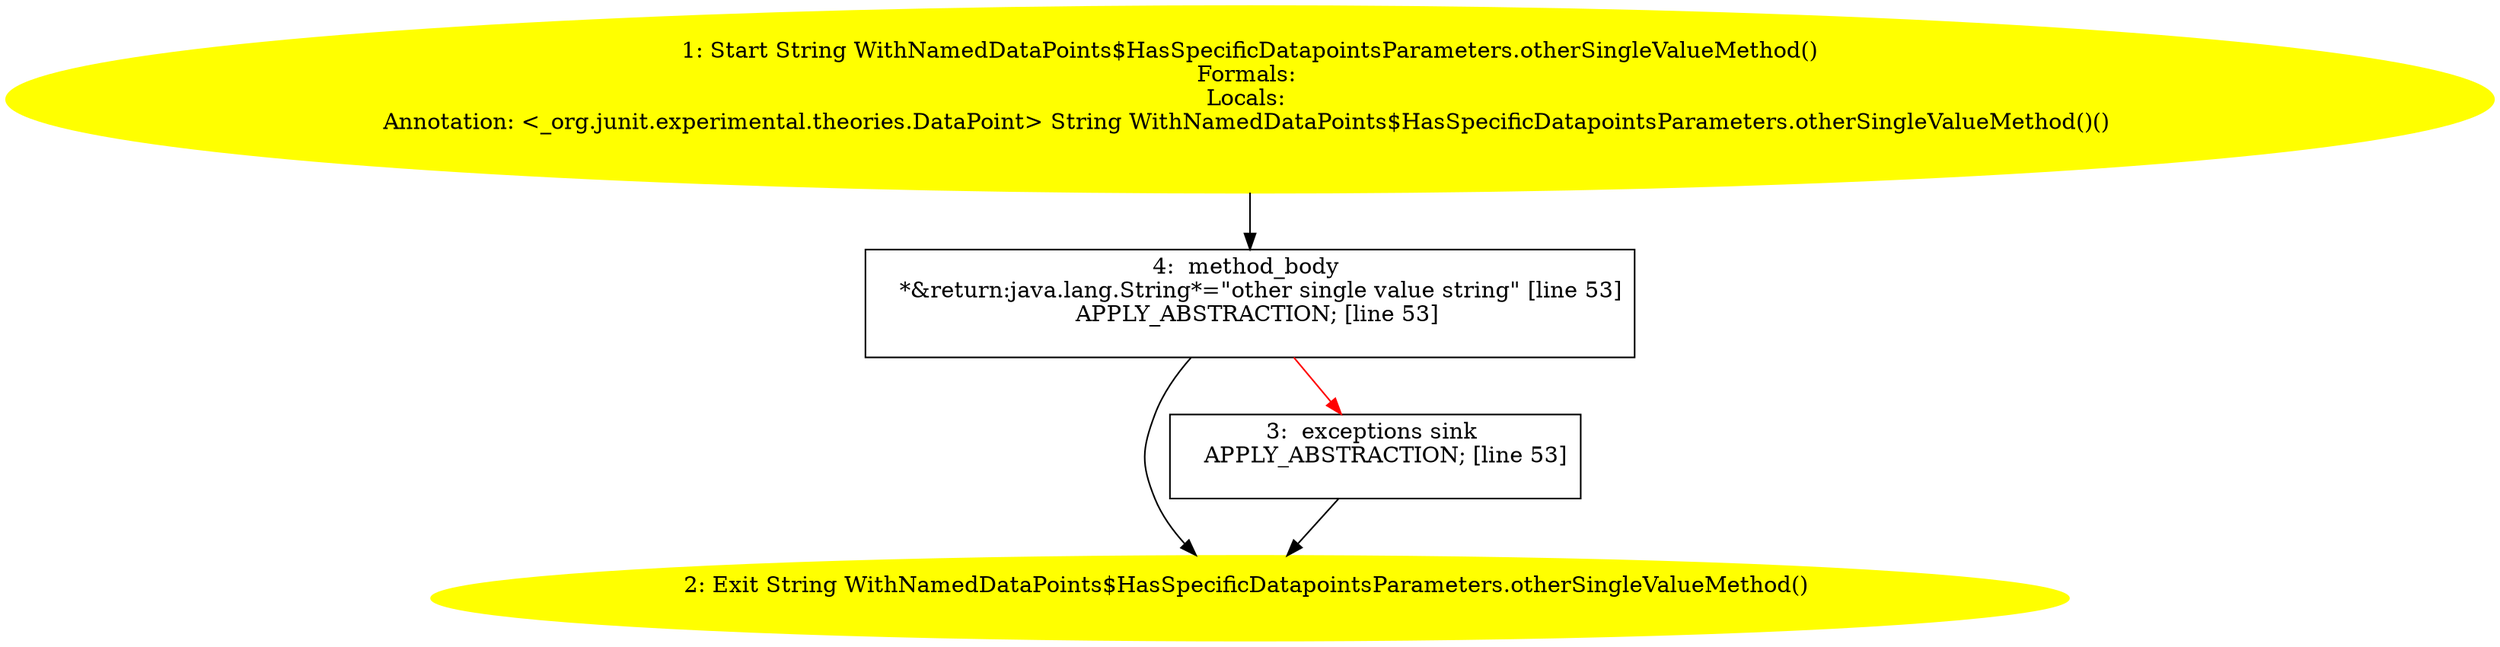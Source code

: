 /* @generated */
digraph cfg {
"org.junit.tests.experimental.theories.runner.WithNamedDataPoints$HasSpecificDatapointsParameters.oth.f5eecc8fc08b4a5893bd190827a40ec2_1" [label="1: Start String WithNamedDataPoints$HasSpecificDatapointsParameters.otherSingleValueMethod()\nFormals: \nLocals: \nAnnotation: <_org.junit.experimental.theories.DataPoint> String WithNamedDataPoints$HasSpecificDatapointsParameters.otherSingleValueMethod()() \n  " color=yellow style=filled]
	

	 "org.junit.tests.experimental.theories.runner.WithNamedDataPoints$HasSpecificDatapointsParameters.oth.f5eecc8fc08b4a5893bd190827a40ec2_1" -> "org.junit.tests.experimental.theories.runner.WithNamedDataPoints$HasSpecificDatapointsParameters.oth.f5eecc8fc08b4a5893bd190827a40ec2_4" ;
"org.junit.tests.experimental.theories.runner.WithNamedDataPoints$HasSpecificDatapointsParameters.oth.f5eecc8fc08b4a5893bd190827a40ec2_2" [label="2: Exit String WithNamedDataPoints$HasSpecificDatapointsParameters.otherSingleValueMethod() \n  " color=yellow style=filled]
	

"org.junit.tests.experimental.theories.runner.WithNamedDataPoints$HasSpecificDatapointsParameters.oth.f5eecc8fc08b4a5893bd190827a40ec2_3" [label="3:  exceptions sink \n   APPLY_ABSTRACTION; [line 53]\n " shape="box"]
	

	 "org.junit.tests.experimental.theories.runner.WithNamedDataPoints$HasSpecificDatapointsParameters.oth.f5eecc8fc08b4a5893bd190827a40ec2_3" -> "org.junit.tests.experimental.theories.runner.WithNamedDataPoints$HasSpecificDatapointsParameters.oth.f5eecc8fc08b4a5893bd190827a40ec2_2" ;
"org.junit.tests.experimental.theories.runner.WithNamedDataPoints$HasSpecificDatapointsParameters.oth.f5eecc8fc08b4a5893bd190827a40ec2_4" [label="4:  method_body \n   *&return:java.lang.String*=\"other single value string\" [line 53]\n  APPLY_ABSTRACTION; [line 53]\n " shape="box"]
	

	 "org.junit.tests.experimental.theories.runner.WithNamedDataPoints$HasSpecificDatapointsParameters.oth.f5eecc8fc08b4a5893bd190827a40ec2_4" -> "org.junit.tests.experimental.theories.runner.WithNamedDataPoints$HasSpecificDatapointsParameters.oth.f5eecc8fc08b4a5893bd190827a40ec2_2" ;
	 "org.junit.tests.experimental.theories.runner.WithNamedDataPoints$HasSpecificDatapointsParameters.oth.f5eecc8fc08b4a5893bd190827a40ec2_4" -> "org.junit.tests.experimental.theories.runner.WithNamedDataPoints$HasSpecificDatapointsParameters.oth.f5eecc8fc08b4a5893bd190827a40ec2_3" [color="red" ];
}
